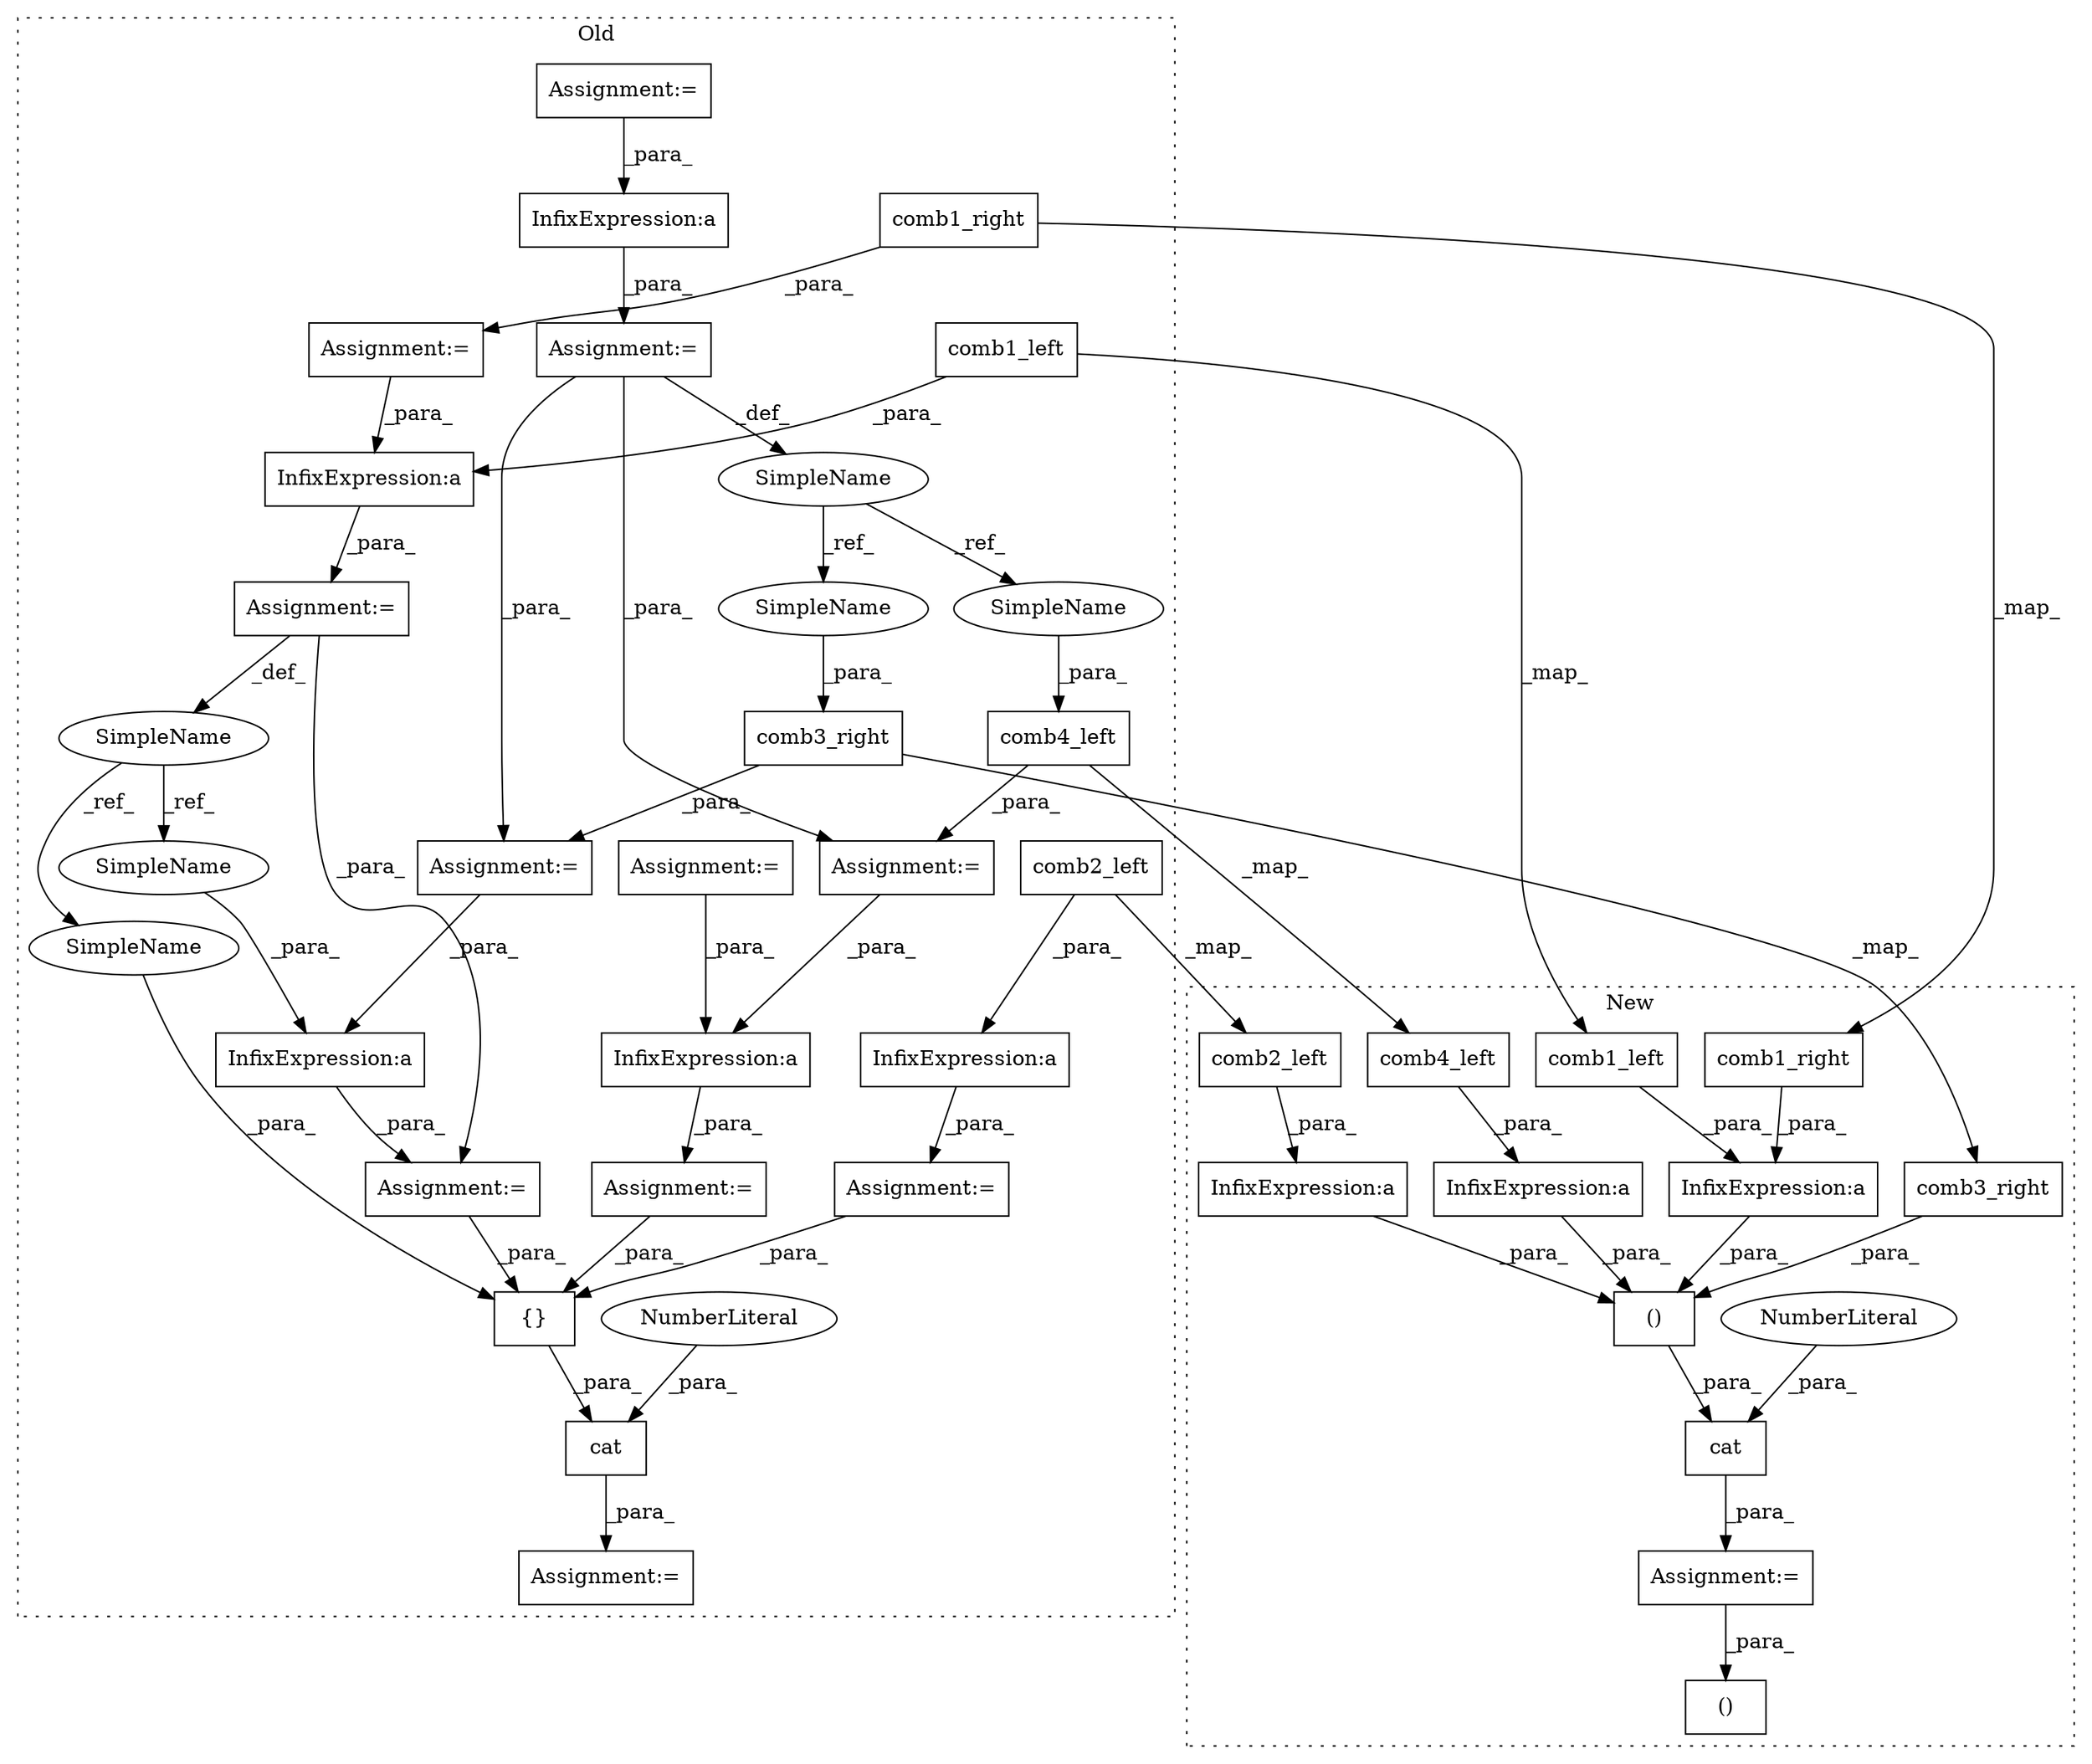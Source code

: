 digraph G {
subgraph cluster0 {
1 [label="comb1_left" a="32" s="16458,16476" l="11,1" shape="box"];
8 [label="cat" a="32" s="16930,16978" l="4,1" shape="box"];
10 [label="comb4_left" a="32" s="16804,16822" l="11,1" shape="box"];
11 [label="NumberLiteral" a="34" s="16977" l="1" shape="ellipse"];
13 [label="comb3_right" a="32" s="16721,16740" l="12,1" shape="box"];
15 [label="InfixExpression:a" a="27" s="16895" l="3" shape="box"];
17 [label="InfixExpression:a" a="27" s="16679" l="3" shape="box"];
19 [label="InfixExpression:a" a="27" s="16548" l="3" shape="box"];
20 [label="{}" a="4" s="16943,16975" l="1,1" shape="box"];
21 [label="Assignment:=" a="7" s="16881" l="1" shape="box"];
22 [label="Assignment:=" a="7" s="16496" l="1" shape="box"];
23 [label="Assignment:=" a="7" s="16923" l="1" shape="box"];
24 [label="Assignment:=" a="7" s="16798" l="1" shape="box"];
25 [label="Assignment:=" a="7" s="16665" l="1" shape="box"];
26 [label="Assignment:=" a="7" s="16842" l="1" shape="box"];
27 [label="Assignment:=" a="7" s="16715" l="1" shape="box"];
28 [label="Assignment:=" a="7" s="16534" l="1" shape="box"];
29 [label="comb2_left" a="32" s="16589,16607" l="11,1" shape="box"];
31 [label="InfixExpression:a" a="27" s="16769" l="3" shape="box"];
32 [label="InfixExpression:a" a="27" s="16417" l="3" shape="box"];
33 [label="SimpleName" a="42" s="16527" l="7" shape="ellipse"];
34 [label="SimpleName" a="42" s="16396" l="7" shape="ellipse"];
35 [label="comb1_right" a="32" s="16502,16520" l="12,1" shape="box"];
37 [label="Assignment:=" a="7" s="16365" l="1" shape="box"];
38 [label="Assignment:=" a="7" s="16403" l="1" shape="box"];
39 [label="Assignment:=" a="7" s="16754" l="1" shape="box"];
40 [label="SimpleName" a="42" s="16815" l="7" shape="ellipse"];
41 [label="SimpleName" a="42" s="16733" l="7" shape="ellipse"];
42 [label="SimpleName" a="42" s="16772" l="7" shape="ellipse"];
43 [label="SimpleName" a="42" s="16944" l="7" shape="ellipse"];
label = "Old";
style="dotted";
}
subgraph cluster1 {
2 [label="comb1_left" a="32" s="13063,13081" l="11,1" shape="box"];
3 [label="()" a="106" s="13392" l="19" shape="box"];
4 [label="Assignment:=" a="7" s="13272" l="1" shape="box"];
5 [label="()" a="106" s="13288" l="82" shape="box"];
6 [label="cat" a="32" s="13279,13373" l="9,1" shape="box"];
7 [label="NumberLiteral" a="34" s="13372" l="1" shape="ellipse"];
9 [label="comb4_left" a="32" s="13233,13250" l="11,1" shape="box"];
12 [label="comb3_right" a="32" s="13197,13216" l="12,1" shape="box"];
14 [label="InfixExpression:a" a="27" s="13144" l="3" shape="box"];
16 [label="InfixExpression:a" a="27" s="13251" l="3" shape="box"];
18 [label="InfixExpression:a" a="27" s="13082" l="3" shape="box"];
30 [label="comb2_left" a="32" s="13126,13143" l="11,1" shape="box"];
36 [label="comb1_right" a="32" s="13090,13109" l="12,1" shape="box"];
label = "New";
style="dotted";
}
1 -> 2 [label="_map_"];
1 -> 19 [label="_para_"];
2 -> 18 [label="_para_"];
4 -> 3 [label="_para_"];
5 -> 6 [label="_para_"];
6 -> 4 [label="_para_"];
7 -> 6 [label="_para_"];
8 -> 23 [label="_para_"];
9 -> 16 [label="_para_"];
10 -> 9 [label="_map_"];
10 -> 24 [label="_para_"];
11 -> 8 [label="_para_"];
12 -> 5 [label="_para_"];
13 -> 12 [label="_map_"];
13 -> 27 [label="_para_"];
14 -> 5 [label="_para_"];
15 -> 21 [label="_para_"];
16 -> 5 [label="_para_"];
17 -> 25 [label="_para_"];
18 -> 5 [label="_para_"];
19 -> 28 [label="_para_"];
20 -> 8 [label="_para_"];
21 -> 20 [label="_para_"];
22 -> 19 [label="_para_"];
24 -> 15 [label="_para_"];
25 -> 20 [label="_para_"];
26 -> 15 [label="_para_"];
27 -> 31 [label="_para_"];
28 -> 33 [label="_def_"];
28 -> 39 [label="_para_"];
29 -> 17 [label="_para_"];
29 -> 30 [label="_map_"];
30 -> 14 [label="_para_"];
31 -> 39 [label="_para_"];
32 -> 38 [label="_para_"];
33 -> 43 [label="_ref_"];
33 -> 42 [label="_ref_"];
34 -> 40 [label="_ref_"];
34 -> 41 [label="_ref_"];
35 -> 36 [label="_map_"];
35 -> 22 [label="_para_"];
36 -> 18 [label="_para_"];
37 -> 32 [label="_para_"];
38 -> 24 [label="_para_"];
38 -> 34 [label="_def_"];
38 -> 27 [label="_para_"];
39 -> 20 [label="_para_"];
40 -> 10 [label="_para_"];
41 -> 13 [label="_para_"];
42 -> 31 [label="_para_"];
43 -> 20 [label="_para_"];
}
